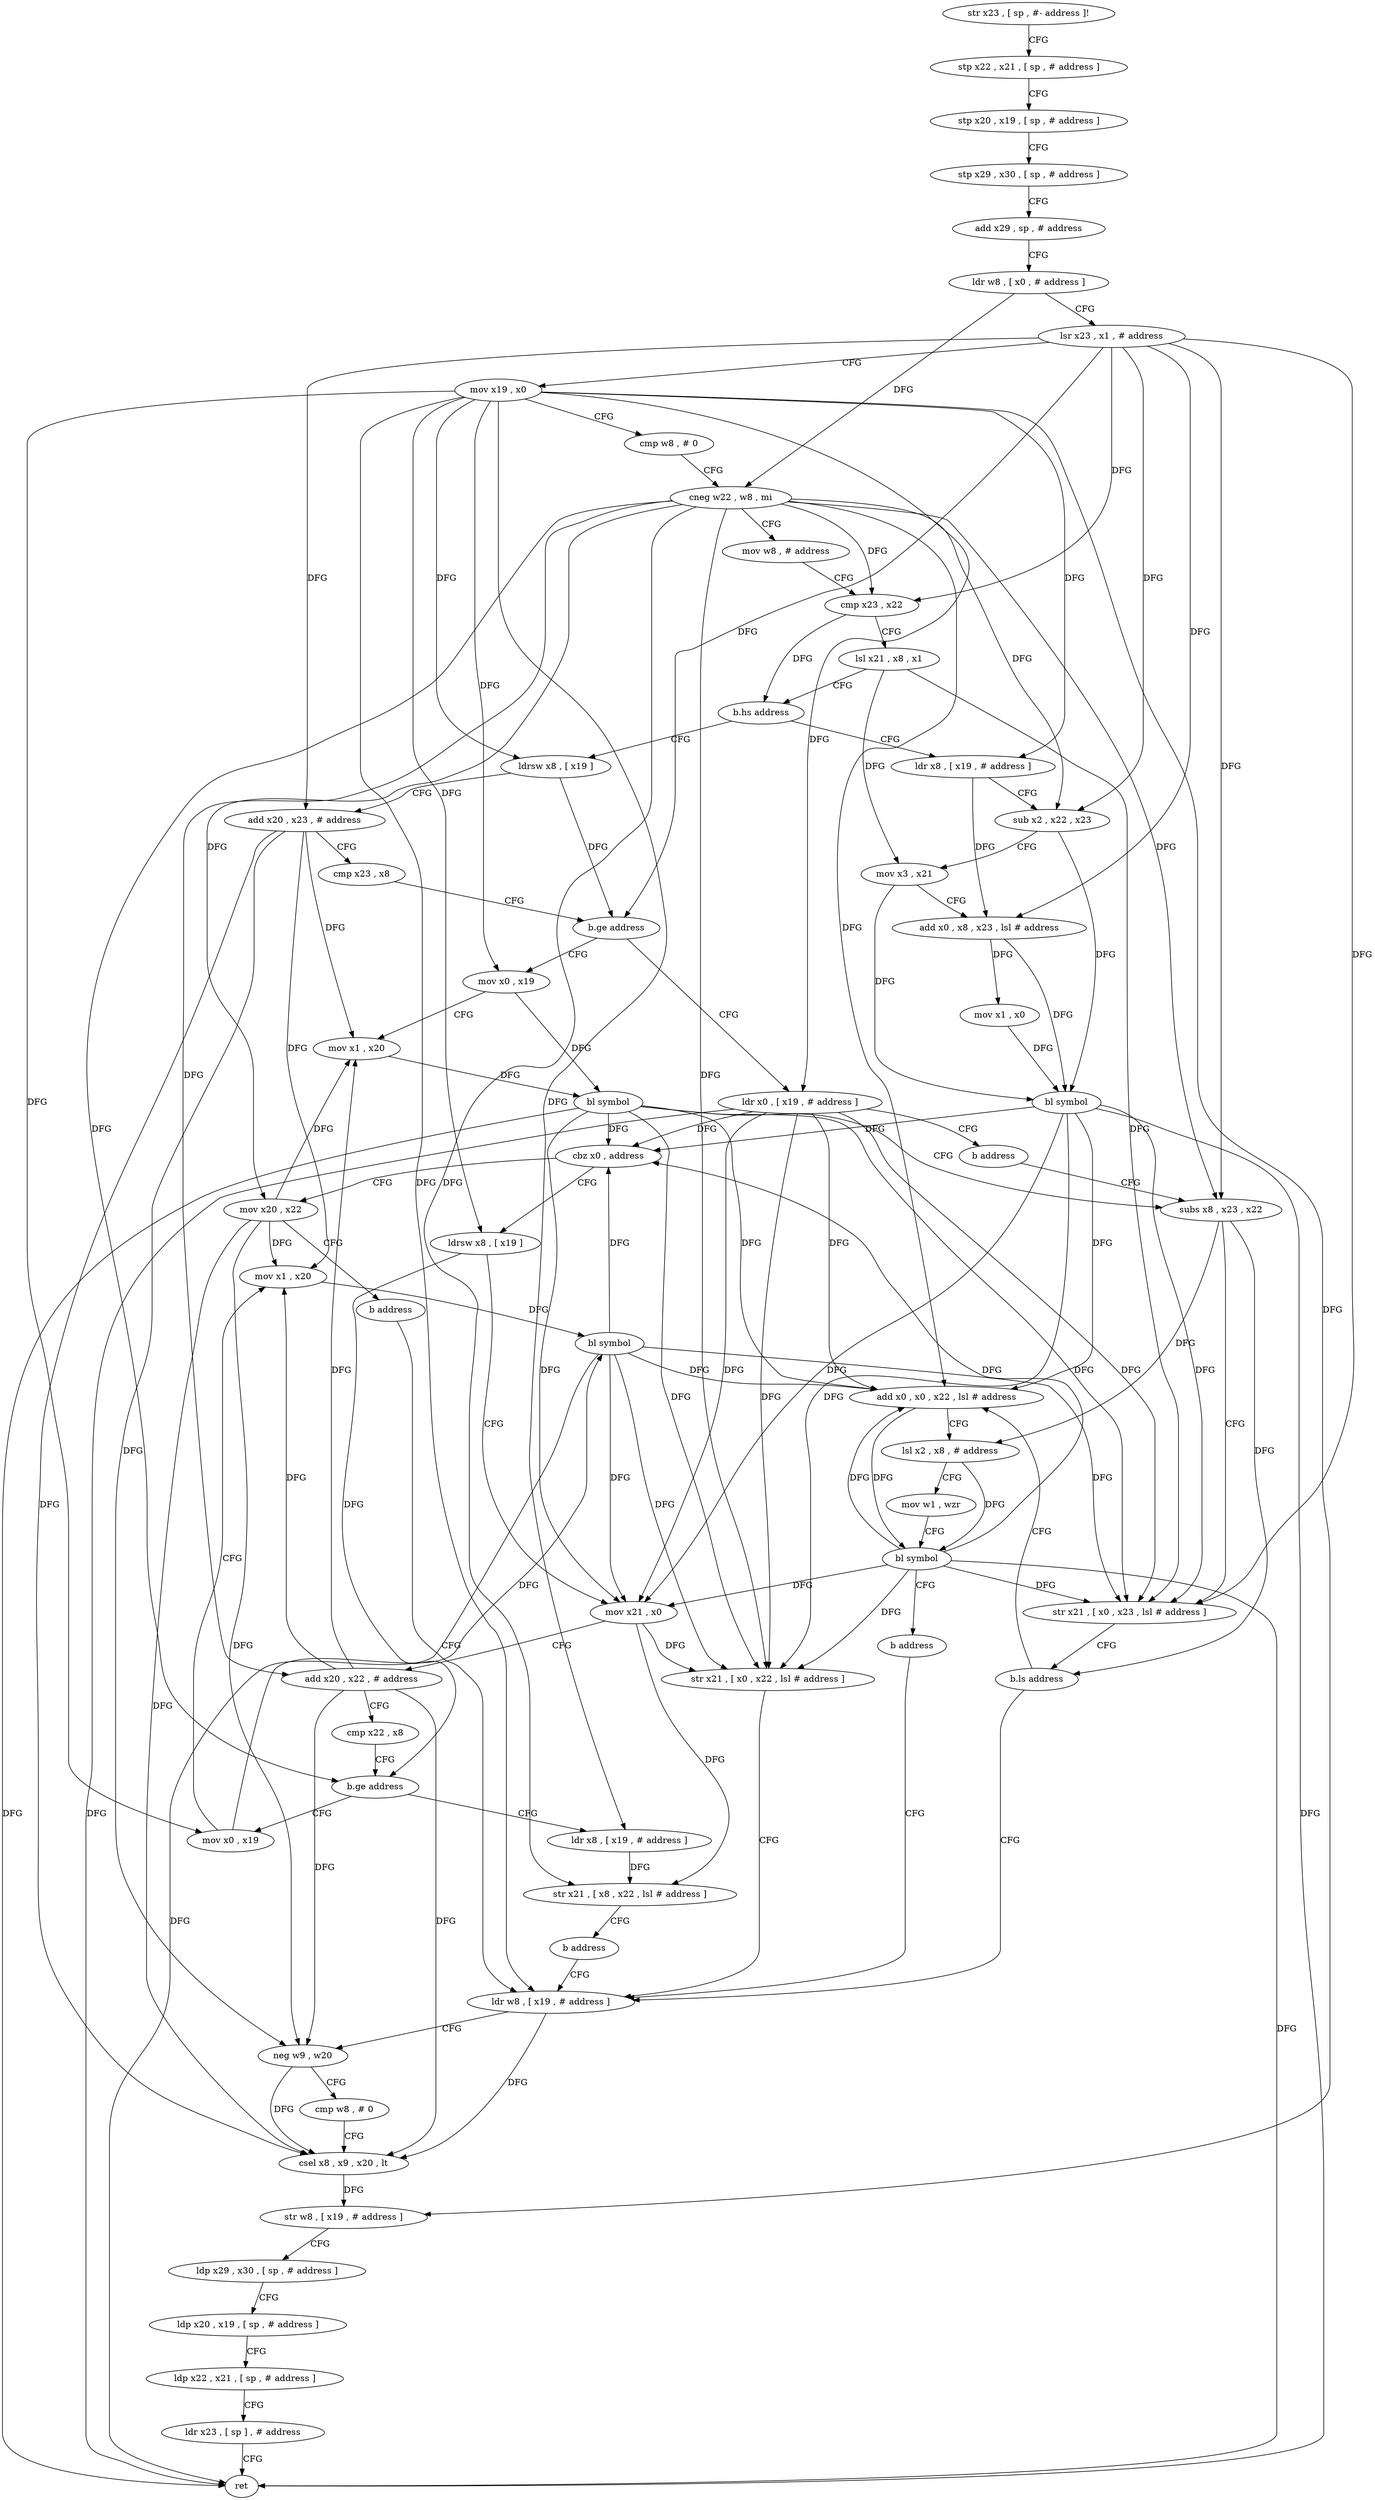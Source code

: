 digraph "func" {
"4236292" [label = "str x23 , [ sp , #- address ]!" ]
"4236296" [label = "stp x22 , x21 , [ sp , # address ]" ]
"4236300" [label = "stp x20 , x19 , [ sp , # address ]" ]
"4236304" [label = "stp x29 , x30 , [ sp , # address ]" ]
"4236308" [label = "add x29 , sp , # address" ]
"4236312" [label = "ldr w8 , [ x0 , # address ]" ]
"4236316" [label = "lsr x23 , x1 , # address" ]
"4236320" [label = "mov x19 , x0" ]
"4236324" [label = "cmp w8 , # 0" ]
"4236328" [label = "cneg w22 , w8 , mi" ]
"4236332" [label = "mov w8 , # address" ]
"4236336" [label = "cmp x23 , x22" ]
"4236340" [label = "lsl x21 , x8 , x1" ]
"4236344" [label = "b.hs address" ]
"4236408" [label = "ldrsw x8 , [ x19 ]" ]
"4236348" [label = "ldr x8 , [ x19 , # address ]" ]
"4236412" [label = "add x20 , x23 , # address" ]
"4236416" [label = "cmp x23 , x8" ]
"4236420" [label = "b.ge address" ]
"4236432" [label = "mov x0 , x19" ]
"4236424" [label = "ldr x0 , [ x19 , # address ]" ]
"4236352" [label = "sub x2 , x22 , x23" ]
"4236356" [label = "mov x3 , x21" ]
"4236360" [label = "add x0 , x8 , x23 , lsl # address" ]
"4236364" [label = "mov x1 , x0" ]
"4236368" [label = "bl symbol" ]
"4236372" [label = "cbz x0 , address" ]
"4236476" [label = "mov x20 , x22" ]
"4236376" [label = "ldrsw x8 , [ x19 ]" ]
"4236436" [label = "mov x1 , x20" ]
"4236440" [label = "bl symbol" ]
"4236444" [label = "subs x8 , x23 , x22" ]
"4236428" [label = "b address" ]
"4236480" [label = "b address" ]
"4236500" [label = "ldr w8 , [ x19 , # address ]" ]
"4236380" [label = "mov x21 , x0" ]
"4236384" [label = "add x20 , x22 , # address" ]
"4236388" [label = "cmp x22 , x8" ]
"4236392" [label = "b.ge address" ]
"4236484" [label = "mov x0 , x19" ]
"4236396" [label = "ldr x8 , [ x19 , # address ]" ]
"4236504" [label = "neg w9 , w20" ]
"4236508" [label = "cmp w8 , # 0" ]
"4236512" [label = "csel x8 , x9 , x20 , lt" ]
"4236516" [label = "str w8 , [ x19 , # address ]" ]
"4236520" [label = "ldp x29 , x30 , [ sp , # address ]" ]
"4236524" [label = "ldp x20 , x19 , [ sp , # address ]" ]
"4236528" [label = "ldp x22 , x21 , [ sp , # address ]" ]
"4236532" [label = "ldr x23 , [ sp ] , # address" ]
"4236536" [label = "ret" ]
"4236456" [label = "add x0 , x0 , x22 , lsl # address" ]
"4236460" [label = "lsl x2 , x8 , # address" ]
"4236464" [label = "mov w1 , wzr" ]
"4236468" [label = "bl symbol" ]
"4236472" [label = "b address" ]
"4236448" [label = "str x21 , [ x0 , x23 , lsl # address ]" ]
"4236452" [label = "b.ls address" ]
"4236488" [label = "mov x1 , x20" ]
"4236492" [label = "bl symbol" ]
"4236496" [label = "str x21 , [ x0 , x22 , lsl # address ]" ]
"4236400" [label = "str x21 , [ x8 , x22 , lsl # address ]" ]
"4236404" [label = "b address" ]
"4236292" -> "4236296" [ label = "CFG" ]
"4236296" -> "4236300" [ label = "CFG" ]
"4236300" -> "4236304" [ label = "CFG" ]
"4236304" -> "4236308" [ label = "CFG" ]
"4236308" -> "4236312" [ label = "CFG" ]
"4236312" -> "4236316" [ label = "CFG" ]
"4236312" -> "4236328" [ label = "DFG" ]
"4236316" -> "4236320" [ label = "CFG" ]
"4236316" -> "4236336" [ label = "DFG" ]
"4236316" -> "4236412" [ label = "DFG" ]
"4236316" -> "4236420" [ label = "DFG" ]
"4236316" -> "4236352" [ label = "DFG" ]
"4236316" -> "4236360" [ label = "DFG" ]
"4236316" -> "4236444" [ label = "DFG" ]
"4236316" -> "4236448" [ label = "DFG" ]
"4236320" -> "4236324" [ label = "CFG" ]
"4236320" -> "4236408" [ label = "DFG" ]
"4236320" -> "4236348" [ label = "DFG" ]
"4236320" -> "4236432" [ label = "DFG" ]
"4236320" -> "4236424" [ label = "DFG" ]
"4236320" -> "4236376" [ label = "DFG" ]
"4236320" -> "4236500" [ label = "DFG" ]
"4236320" -> "4236484" [ label = "DFG" ]
"4236320" -> "4236396" [ label = "DFG" ]
"4236320" -> "4236516" [ label = "DFG" ]
"4236324" -> "4236328" [ label = "CFG" ]
"4236328" -> "4236332" [ label = "CFG" ]
"4236328" -> "4236336" [ label = "DFG" ]
"4236328" -> "4236352" [ label = "DFG" ]
"4236328" -> "4236476" [ label = "DFG" ]
"4236328" -> "4236384" [ label = "DFG" ]
"4236328" -> "4236392" [ label = "DFG" ]
"4236328" -> "4236444" [ label = "DFG" ]
"4236328" -> "4236496" [ label = "DFG" ]
"4236328" -> "4236400" [ label = "DFG" ]
"4236328" -> "4236456" [ label = "DFG" ]
"4236332" -> "4236336" [ label = "CFG" ]
"4236336" -> "4236340" [ label = "CFG" ]
"4236336" -> "4236344" [ label = "DFG" ]
"4236340" -> "4236344" [ label = "CFG" ]
"4236340" -> "4236356" [ label = "DFG" ]
"4236340" -> "4236448" [ label = "DFG" ]
"4236344" -> "4236408" [ label = "CFG" ]
"4236344" -> "4236348" [ label = "CFG" ]
"4236408" -> "4236412" [ label = "CFG" ]
"4236408" -> "4236420" [ label = "DFG" ]
"4236348" -> "4236352" [ label = "CFG" ]
"4236348" -> "4236360" [ label = "DFG" ]
"4236412" -> "4236416" [ label = "CFG" ]
"4236412" -> "4236436" [ label = "DFG" ]
"4236412" -> "4236504" [ label = "DFG" ]
"4236412" -> "4236488" [ label = "DFG" ]
"4236412" -> "4236512" [ label = "DFG" ]
"4236416" -> "4236420" [ label = "CFG" ]
"4236420" -> "4236432" [ label = "CFG" ]
"4236420" -> "4236424" [ label = "CFG" ]
"4236432" -> "4236436" [ label = "CFG" ]
"4236432" -> "4236440" [ label = "DFG" ]
"4236424" -> "4236428" [ label = "CFG" ]
"4236424" -> "4236372" [ label = "DFG" ]
"4236424" -> "4236380" [ label = "DFG" ]
"4236424" -> "4236448" [ label = "DFG" ]
"4236424" -> "4236496" [ label = "DFG" ]
"4236424" -> "4236456" [ label = "DFG" ]
"4236424" -> "4236536" [ label = "DFG" ]
"4236352" -> "4236356" [ label = "CFG" ]
"4236352" -> "4236368" [ label = "DFG" ]
"4236356" -> "4236360" [ label = "CFG" ]
"4236356" -> "4236368" [ label = "DFG" ]
"4236360" -> "4236364" [ label = "DFG" ]
"4236360" -> "4236368" [ label = "DFG" ]
"4236364" -> "4236368" [ label = "DFG" ]
"4236368" -> "4236372" [ label = "DFG" ]
"4236368" -> "4236380" [ label = "DFG" ]
"4236368" -> "4236448" [ label = "DFG" ]
"4236368" -> "4236496" [ label = "DFG" ]
"4236368" -> "4236456" [ label = "DFG" ]
"4236368" -> "4236536" [ label = "DFG" ]
"4236372" -> "4236476" [ label = "CFG" ]
"4236372" -> "4236376" [ label = "CFG" ]
"4236476" -> "4236480" [ label = "CFG" ]
"4236476" -> "4236436" [ label = "DFG" ]
"4236476" -> "4236504" [ label = "DFG" ]
"4236476" -> "4236488" [ label = "DFG" ]
"4236476" -> "4236512" [ label = "DFG" ]
"4236376" -> "4236380" [ label = "CFG" ]
"4236376" -> "4236392" [ label = "DFG" ]
"4236436" -> "4236440" [ label = "DFG" ]
"4236440" -> "4236444" [ label = "CFG" ]
"4236440" -> "4236372" [ label = "DFG" ]
"4236440" -> "4236380" [ label = "DFG" ]
"4236440" -> "4236448" [ label = "DFG" ]
"4236440" -> "4236496" [ label = "DFG" ]
"4236440" -> "4236456" [ label = "DFG" ]
"4236440" -> "4236536" [ label = "DFG" ]
"4236444" -> "4236448" [ label = "CFG" ]
"4236444" -> "4236460" [ label = "DFG" ]
"4236444" -> "4236452" [ label = "DFG" ]
"4236428" -> "4236444" [ label = "CFG" ]
"4236480" -> "4236500" [ label = "CFG" ]
"4236500" -> "4236504" [ label = "CFG" ]
"4236500" -> "4236512" [ label = "DFG" ]
"4236380" -> "4236384" [ label = "CFG" ]
"4236380" -> "4236496" [ label = "DFG" ]
"4236380" -> "4236400" [ label = "DFG" ]
"4236384" -> "4236388" [ label = "CFG" ]
"4236384" -> "4236436" [ label = "DFG" ]
"4236384" -> "4236504" [ label = "DFG" ]
"4236384" -> "4236488" [ label = "DFG" ]
"4236384" -> "4236512" [ label = "DFG" ]
"4236388" -> "4236392" [ label = "CFG" ]
"4236392" -> "4236484" [ label = "CFG" ]
"4236392" -> "4236396" [ label = "CFG" ]
"4236484" -> "4236488" [ label = "CFG" ]
"4236484" -> "4236492" [ label = "DFG" ]
"4236396" -> "4236400" [ label = "DFG" ]
"4236504" -> "4236508" [ label = "CFG" ]
"4236504" -> "4236512" [ label = "DFG" ]
"4236508" -> "4236512" [ label = "CFG" ]
"4236512" -> "4236516" [ label = "DFG" ]
"4236516" -> "4236520" [ label = "CFG" ]
"4236520" -> "4236524" [ label = "CFG" ]
"4236524" -> "4236528" [ label = "CFG" ]
"4236528" -> "4236532" [ label = "CFG" ]
"4236532" -> "4236536" [ label = "CFG" ]
"4236456" -> "4236460" [ label = "CFG" ]
"4236456" -> "4236468" [ label = "DFG" ]
"4236460" -> "4236464" [ label = "CFG" ]
"4236460" -> "4236468" [ label = "DFG" ]
"4236464" -> "4236468" [ label = "CFG" ]
"4236468" -> "4236472" [ label = "CFG" ]
"4236468" -> "4236372" [ label = "DFG" ]
"4236468" -> "4236380" [ label = "DFG" ]
"4236468" -> "4236448" [ label = "DFG" ]
"4236468" -> "4236496" [ label = "DFG" ]
"4236468" -> "4236456" [ label = "DFG" ]
"4236468" -> "4236536" [ label = "DFG" ]
"4236472" -> "4236500" [ label = "CFG" ]
"4236448" -> "4236452" [ label = "CFG" ]
"4236452" -> "4236500" [ label = "CFG" ]
"4236452" -> "4236456" [ label = "CFG" ]
"4236488" -> "4236492" [ label = "DFG" ]
"4236492" -> "4236496" [ label = "DFG" ]
"4236492" -> "4236372" [ label = "DFG" ]
"4236492" -> "4236380" [ label = "DFG" ]
"4236492" -> "4236448" [ label = "DFG" ]
"4236492" -> "4236456" [ label = "DFG" ]
"4236492" -> "4236536" [ label = "DFG" ]
"4236496" -> "4236500" [ label = "CFG" ]
"4236400" -> "4236404" [ label = "CFG" ]
"4236404" -> "4236500" [ label = "CFG" ]
}
